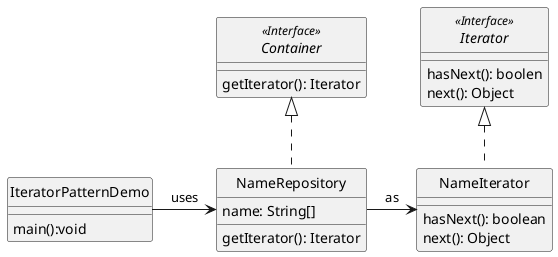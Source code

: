@startuml Diagramme de classe
skinparam style strictuml
interface Container <<Interface>> {
  getIterator(): Iterator
}
interface Iterator <<Interface>> {
  hasNext(): boolen
  next(): Object
}
class NameRepository{
  name: String[]
  getIterator(): Iterator
}
class NameIterator{
  hasNext(): boolean
  next(): Object
}
class IteratorPatternDemo{
  main():void
}
class NameRepository implements Container 
class NameIterator implements Iterator  
IteratorPatternDemo -> NameRepository : uses
NameRepository -> NameIterator : as

@enduml

@startuml Diagramme de sequence
skinparam style strictuml

actor IteratorPatternDemo

participant "nameRepository:NameRepository" as NameRepository
participant "nameIterator:NameIterator" as NameIterator
participant "System.out" as System

IteratorPatternDemo --> NameRepository ** : nameRepository = new()
IteratorPatternDemo -> NameRepository : getIterator()
NameRepository --> NameIterator ** : nameIterator = new()
NameRepository --> IteratorPatternDemo : nameIterator
IteratorPatternDemo -> NameIterator : hasNext = hasNext()
    loop hasNext
        IteratorPatternDemo -> NameIterator : currentItem = next()
        IteratorPatternDemo -> System : println(currentItem)
        IteratorPatternDemo -> NameIterator : hasNext = hasNext()
    end
@enduml